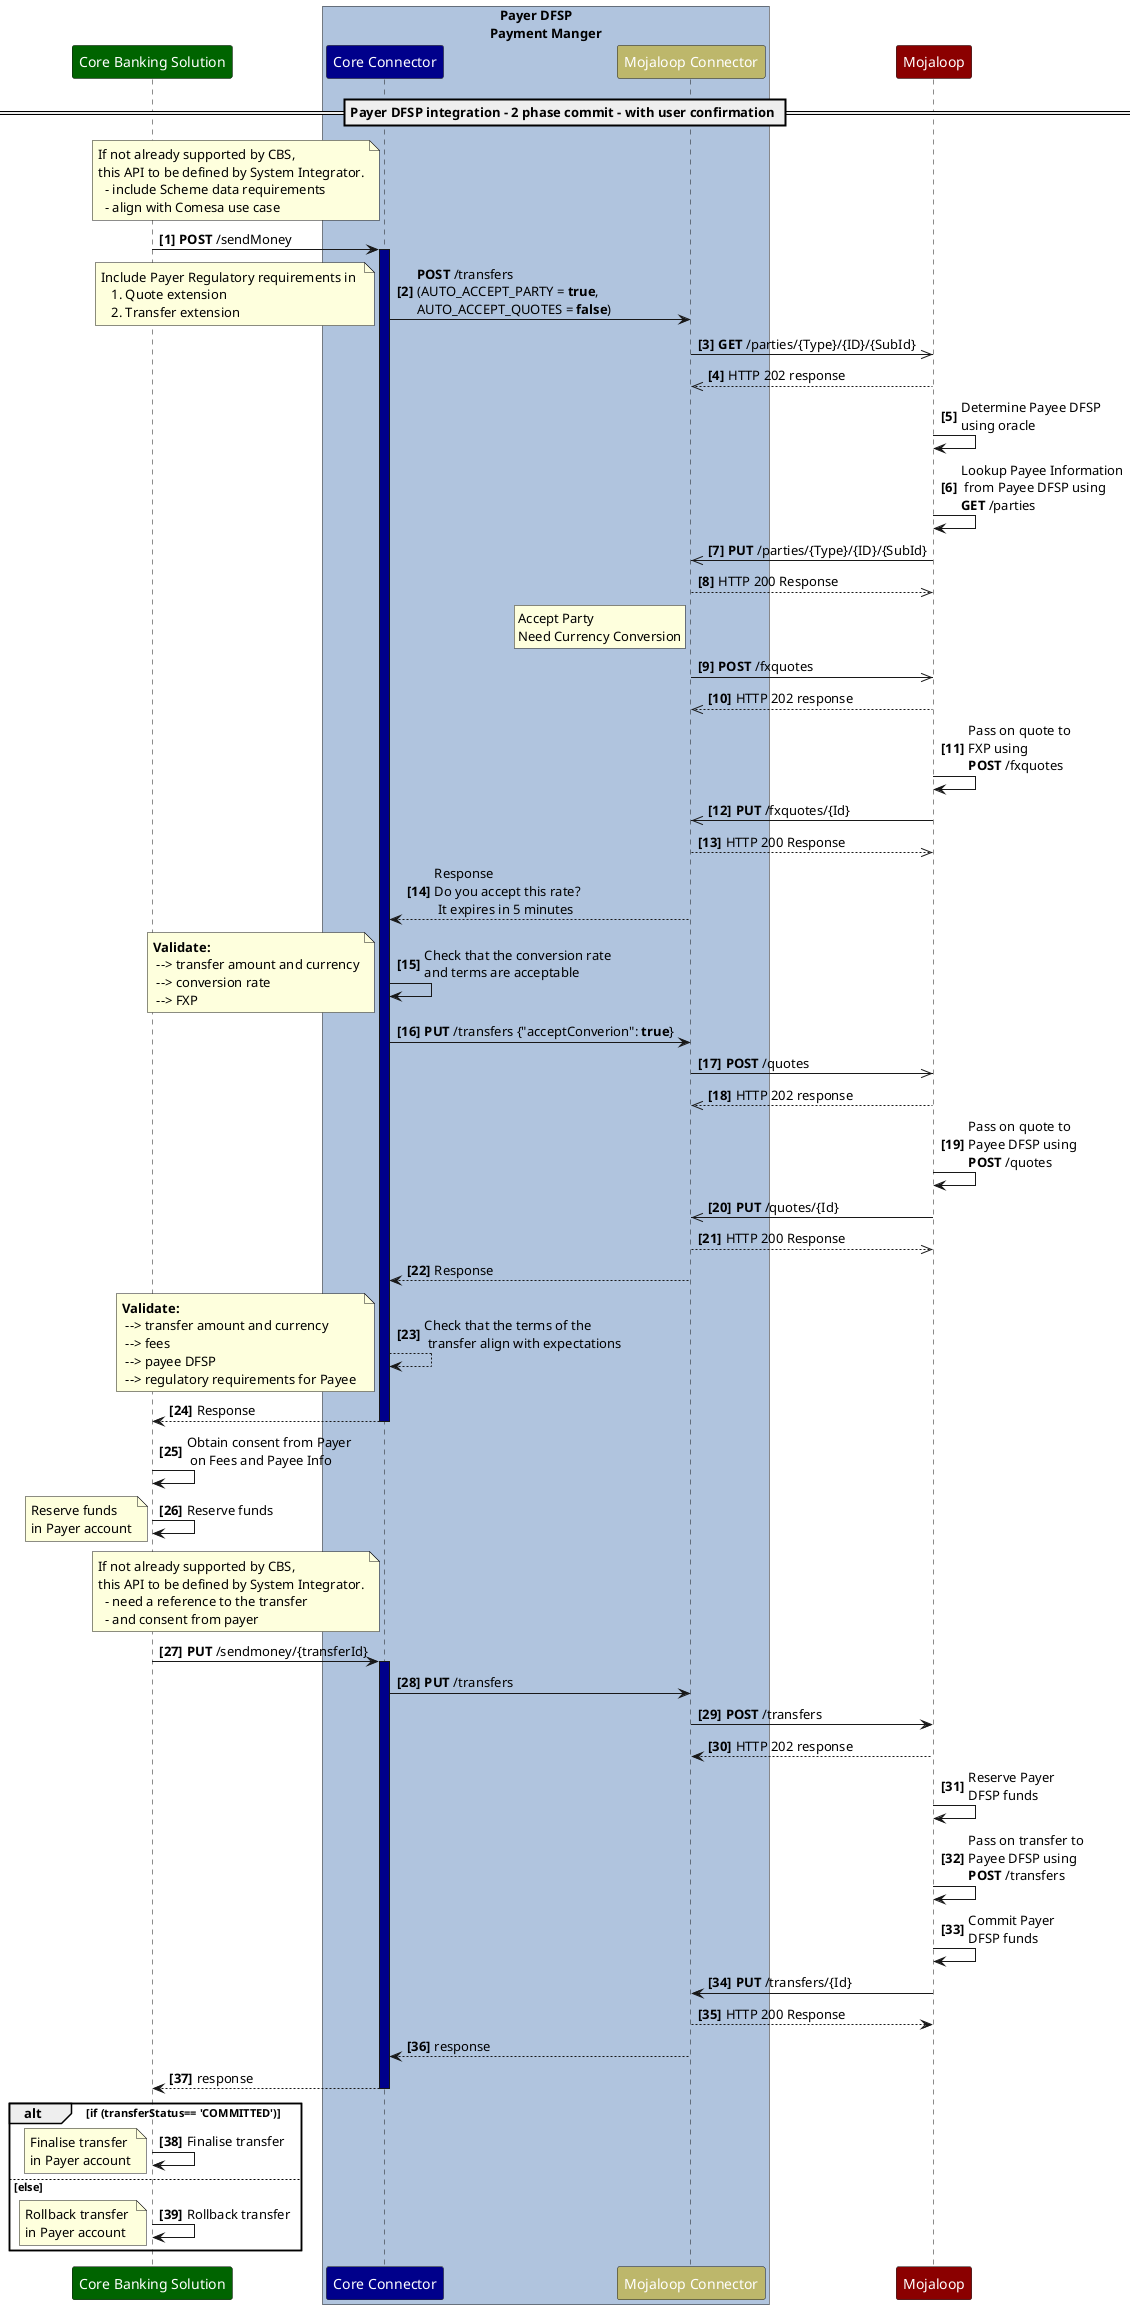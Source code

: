 @startuml PayerDFSPDoubleIntegrationApiPattern
/'*****
--------------
******'/

skinparam participant { 
  FontColor white
}
  participant "Core Banking Solution" as CBS #DarkGreen
box "   Payer DFSP\nPayment Manger" #LightSteelBlue
  participant "Core Connector" as CC  #DarkBlue
  participant "Mojaloop Connector" as MC #DarkKhaki
end box
participant "Mojaloop" as Switch #DarkRed

autonumber 1 1 "<b>[0]"

== Payer DFSP integration - 2 phase commit - with user confirmation ==

note left CC
  If not already supported by CBS, 
  this API to be defined by System Integrator.
    - include Scheme data requirements
    - align with Comesa use case    
end note
CBS->CC: **POST** /sendMoney 
activate CC #DarkBlue
CC->MC: **POST** /transfers \n(AUTO_ACCEPT_PARTY = **true**, \nAUTO_ACCEPT_QUOTES = **false**)
note left
Include Payer Regulatory requirements in 
   1. Quote extension 
   2. Transfer extension 
end note
MC->>Switch: **GET** /parties/{Type}/{ID}/{SubId}
Switch-->>MC: HTTP 202 response
Switch->Switch: Determine Payee DFSP \nusing oracle
Switch->Switch: Lookup Payee Information\n from Payee DFSP using \n**GET** /parties
Switch->>MC: **PUT** /parties/{Type}/{ID}/{SubId}
MC-->>Switch: HTTP 200 Response
rnote left MC
  Accept Party
  Need Currency Conversion
endrnote
MC->>Switch: **POST** /fxquotes
Switch-->>MC: HTTP 202 response
Switch->Switch: Pass on quote to \nFXP using \n**POST** /fxquotes
Switch->>MC: **PUT** /fxquotes/{Id}
MC-->>Switch: HTTP 200 Response
MC-->CC: Response \nDo you accept this rate? \n It expires in 5 minutes
CC->CC: Check that the conversion rate \nand terms are acceptable
note left
  **Validate:**
   --> transfer amount and currency
   --> conversion rate
   --> FXP
end note  
CC->MC: **PUT** /transfers {"acceptConverion": **true**}
MC->>Switch: **POST** /quotes
Switch-->>MC: HTTP 202 response
Switch->Switch: Pass on quote to \nPayee DFSP using \n**POST** /quotes
Switch->>MC: **PUT** /quotes/{Id}
MC-->>Switch: HTTP 200 Response
MC-->CC: Response
CC-->CC: Check that the terms of the \n transfer align with expectations
note left
**Validate:**
 --> transfer amount and currency
 --> fees 
 --> payee DFSP
 --> regulatory requirements for Payee 
end note
CC-->CBS: Response
deactivate CC
CBS->CBS: Obtain consent from Payer\n on Fees and Payee Info
CBS->CBS: Reserve funds
note left
  Reserve funds 
  in Payer account
end note
note left CC
  If not already supported by CBS, 
  this API to be defined by System Integrator.
    - need a reference to the transfer 
    - and consent from payer
end note
CBS->CC: **PUT** /sendmoney/{transferId}
activate CC #DarkBlue
CC->MC: **PUT** /transfers

MC->Switch: **POST** /transfers
Switch-->MC: HTTP 202 response
Switch->Switch: Reserve Payer \nDFSP funds
Switch->Switch: Pass on transfer to \nPayee DFSP using \n**POST** /transfers
Switch->Switch: Commit Payer \nDFSP funds
Switch->MC: **PUT** /transfers/{Id}
MC-->Switch: HTTP 200 Response
MC-->CC: response
CC-->CBS: response
deactivate CC
alt if (transferStatus== 'COMMITTED')
CBS->CBS: Finalise transfer
note left
  Finalise transfer 
  in Payer account
end note
else else
CBS->CBS: Rollback transfer
note left
  Rollback transfer 
  in Payer account
end note
end 
@enduml